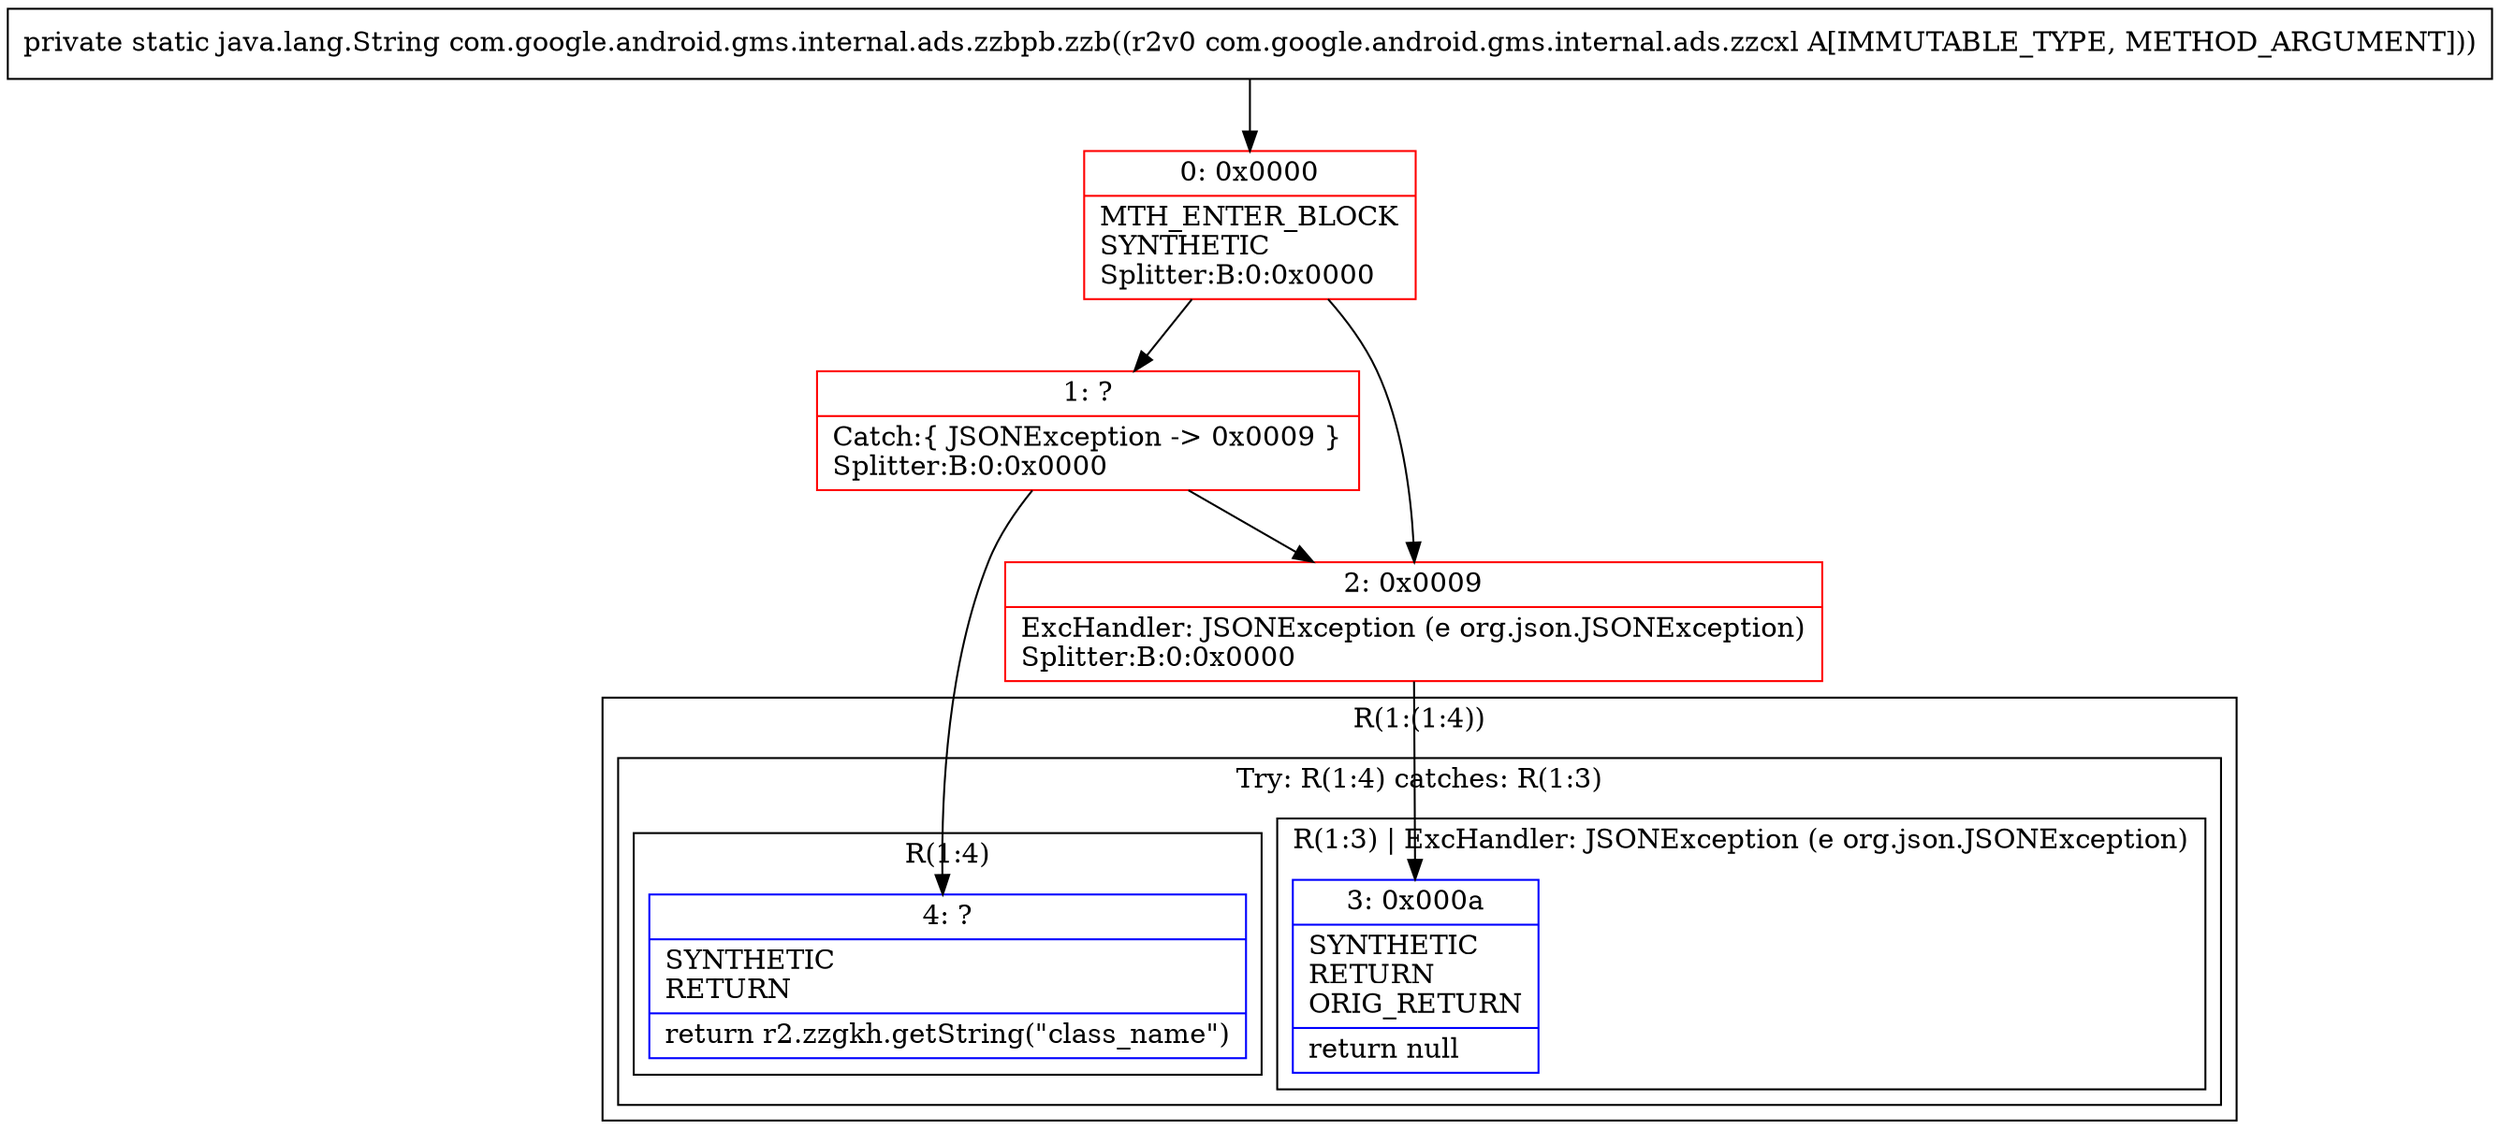 digraph "CFG forcom.google.android.gms.internal.ads.zzbpb.zzb(Lcom\/google\/android\/gms\/internal\/ads\/zzcxl;)Ljava\/lang\/String;" {
subgraph cluster_Region_2010092204 {
label = "R(1:(1:4))";
node [shape=record,color=blue];
subgraph cluster_TryCatchRegion_831747112 {
label = "Try: R(1:4) catches: R(1:3)";
node [shape=record,color=blue];
subgraph cluster_Region_138309312 {
label = "R(1:4)";
node [shape=record,color=blue];
Node_4 [shape=record,label="{4\:\ ?|SYNTHETIC\lRETURN\l|return r2.zzgkh.getString(\"class_name\")\l}"];
}
subgraph cluster_Region_1710930803 {
label = "R(1:3) | ExcHandler: JSONException (e org.json.JSONException)\l";
node [shape=record,color=blue];
Node_3 [shape=record,label="{3\:\ 0x000a|SYNTHETIC\lRETURN\lORIG_RETURN\l|return null\l}"];
}
}
}
subgraph cluster_Region_1710930803 {
label = "R(1:3) | ExcHandler: JSONException (e org.json.JSONException)\l";
node [shape=record,color=blue];
Node_3 [shape=record,label="{3\:\ 0x000a|SYNTHETIC\lRETURN\lORIG_RETURN\l|return null\l}"];
}
Node_0 [shape=record,color=red,label="{0\:\ 0x0000|MTH_ENTER_BLOCK\lSYNTHETIC\lSplitter:B:0:0x0000\l}"];
Node_1 [shape=record,color=red,label="{1\:\ ?|Catch:\{ JSONException \-\> 0x0009 \}\lSplitter:B:0:0x0000\l}"];
Node_2 [shape=record,color=red,label="{2\:\ 0x0009|ExcHandler: JSONException (e org.json.JSONException)\lSplitter:B:0:0x0000\l}"];
MethodNode[shape=record,label="{private static java.lang.String com.google.android.gms.internal.ads.zzbpb.zzb((r2v0 com.google.android.gms.internal.ads.zzcxl A[IMMUTABLE_TYPE, METHOD_ARGUMENT])) }"];
MethodNode -> Node_0;
Node_0 -> Node_1;
Node_0 -> Node_2;
Node_1 -> Node_2;
Node_1 -> Node_4;
Node_2 -> Node_3;
}

